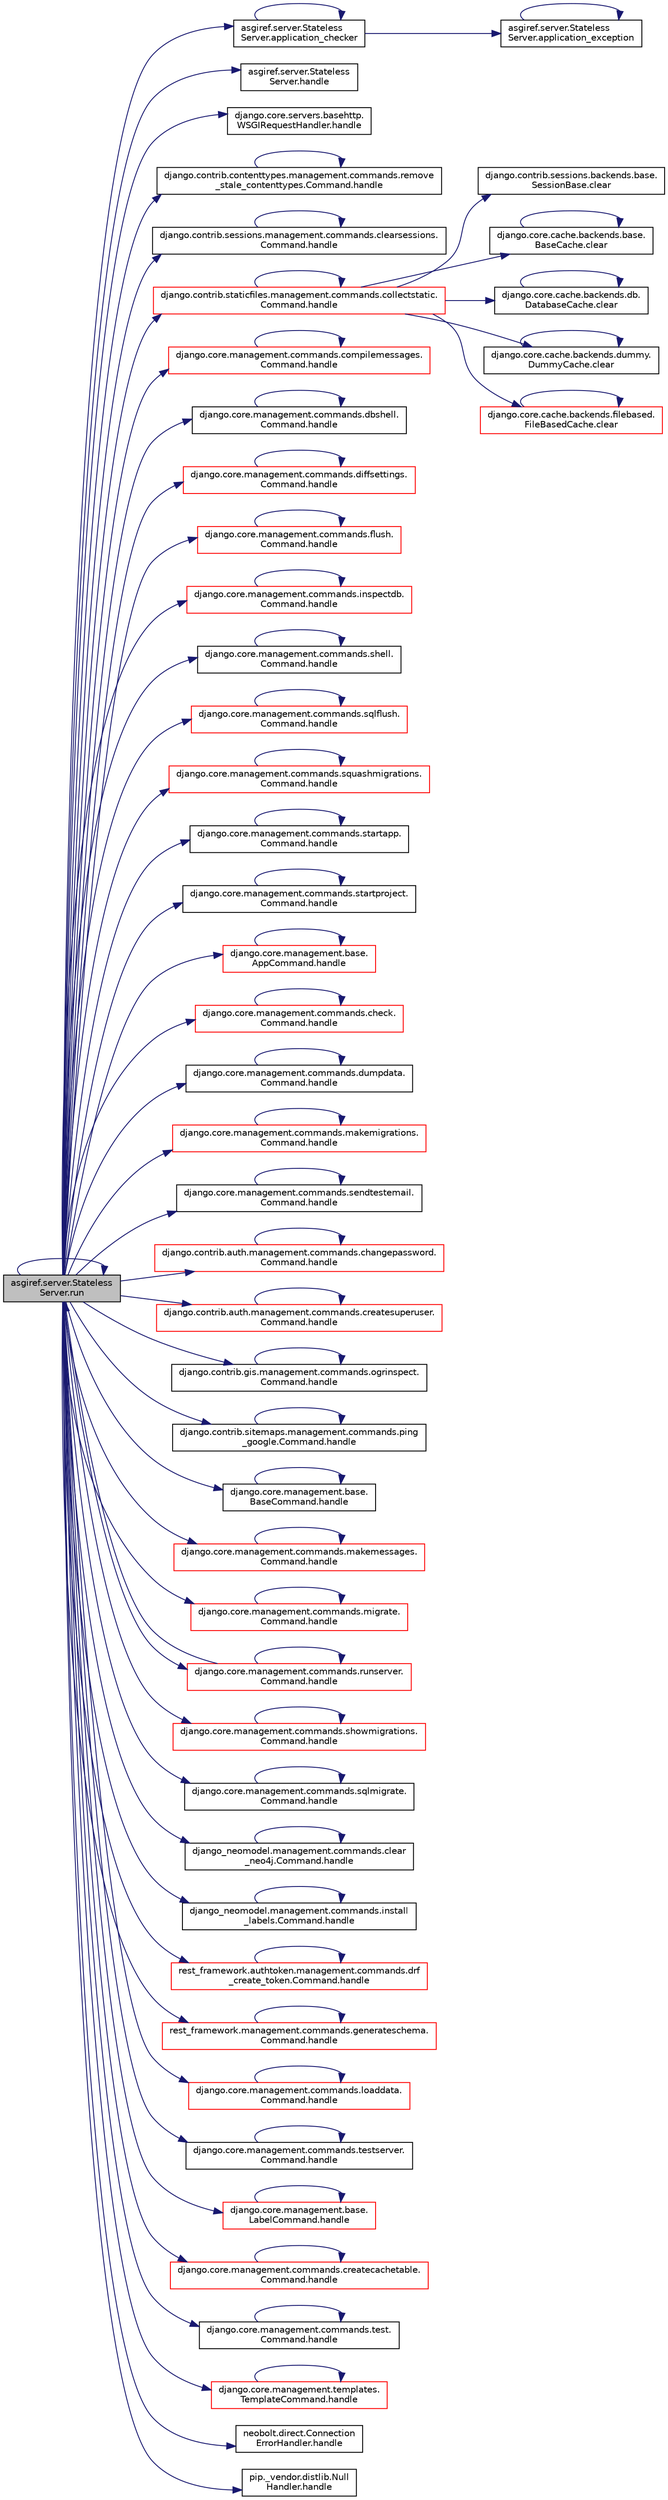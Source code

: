 digraph "asgiref.server.StatelessServer.run"
{
 // LATEX_PDF_SIZE
  edge [fontname="Helvetica",fontsize="10",labelfontname="Helvetica",labelfontsize="10"];
  node [fontname="Helvetica",fontsize="10",shape=record];
  rankdir="LR";
  Node1 [label="asgiref.server.Stateless\lServer.run",height=0.2,width=0.4,color="black", fillcolor="grey75", style="filled", fontcolor="black",tooltip="Mainloop and handling."];
  Node1 -> Node2 [color="midnightblue",fontsize="10",style="solid",fontname="Helvetica"];
  Node2 [label="asgiref.server.Stateless\lServer.application_checker",height=0.2,width=0.4,color="black", fillcolor="white", style="filled",URL="$d7/d61/classasgiref_1_1server_1_1_stateless_server.html#a43542510e6e730d4f1ad680124c4728b",tooltip=" "];
  Node2 -> Node2 [color="midnightblue",fontsize="10",style="solid",fontname="Helvetica"];
  Node2 -> Node3 [color="midnightblue",fontsize="10",style="solid",fontname="Helvetica"];
  Node3 [label="asgiref.server.Stateless\lServer.application_exception",height=0.2,width=0.4,color="black", fillcolor="white", style="filled",URL="$d7/d61/classasgiref_1_1server_1_1_stateless_server.html#a594ecc94a7bad3c2bfeb8a9d135ba284",tooltip=" "];
  Node3 -> Node3 [color="midnightblue",fontsize="10",style="solid",fontname="Helvetica"];
  Node1 -> Node4 [color="midnightblue",fontsize="10",style="solid",fontname="Helvetica"];
  Node4 [label="asgiref.server.Stateless\lServer.handle",height=0.2,width=0.4,color="black", fillcolor="white", style="filled",URL="$d7/d61/classasgiref_1_1server_1_1_stateless_server.html#af5169a21f54242abc876a4965ec2ec56",tooltip=" "];
  Node1 -> Node5 [color="midnightblue",fontsize="10",style="solid",fontname="Helvetica"];
  Node5 [label="django.core.servers.basehttp.\lWSGIRequestHandler.handle",height=0.2,width=0.4,color="black", fillcolor="white", style="filled",URL="$dd/d90/classdjango_1_1core_1_1servers_1_1basehttp_1_1_w_s_g_i_request_handler.html#afe44fd753fa48c4516c5a341c63e0bb5",tooltip=" "];
  Node1 -> Node6 [color="midnightblue",fontsize="10",style="solid",fontname="Helvetica"];
  Node6 [label="django.contrib.contenttypes.management.commands.remove\l_stale_contenttypes.Command.handle",height=0.2,width=0.4,color="black", fillcolor="white", style="filled",URL="$d2/dbd/classdjango_1_1contrib_1_1contenttypes_1_1management_1_1commands_1_1remove__stale__contenttypes_1_1_command.html#af78e72578deba3fd7d8f02038bec136f",tooltip=" "];
  Node6 -> Node6 [color="midnightblue",fontsize="10",style="solid",fontname="Helvetica"];
  Node1 -> Node7 [color="midnightblue",fontsize="10",style="solid",fontname="Helvetica"];
  Node7 [label="django.contrib.sessions.management.commands.clearsessions.\lCommand.handle",height=0.2,width=0.4,color="black", fillcolor="white", style="filled",URL="$d5/d53/classdjango_1_1contrib_1_1sessions_1_1management_1_1commands_1_1clearsessions_1_1_command.html#a1c7e725b65aa01bec7b6a0eb27137a15",tooltip=" "];
  Node7 -> Node7 [color="midnightblue",fontsize="10",style="solid",fontname="Helvetica"];
  Node1 -> Node8 [color="midnightblue",fontsize="10",style="solid",fontname="Helvetica"];
  Node8 [label="django.contrib.staticfiles.management.commands.collectstatic.\lCommand.handle",height=0.2,width=0.4,color="red", fillcolor="white", style="filled",URL="$d8/df6/classdjango_1_1contrib_1_1staticfiles_1_1management_1_1commands_1_1collectstatic_1_1_command.html#a13878bded4ab6e437894a5f2ea36adb5",tooltip=" "];
  Node8 -> Node9 [color="midnightblue",fontsize="10",style="solid",fontname="Helvetica"];
  Node9 [label="django.contrib.sessions.backends.base.\lSessionBase.clear",height=0.2,width=0.4,color="black", fillcolor="white", style="filled",URL="$d1/d6e/classdjango_1_1contrib_1_1sessions_1_1backends_1_1base_1_1_session_base.html#a9923de84b6e5c0d6bc9ecbf0778d0202",tooltip=" "];
  Node8 -> Node10 [color="midnightblue",fontsize="10",style="solid",fontname="Helvetica"];
  Node10 [label="django.core.cache.backends.base.\lBaseCache.clear",height=0.2,width=0.4,color="black", fillcolor="white", style="filled",URL="$d0/d87/classdjango_1_1core_1_1cache_1_1backends_1_1base_1_1_base_cache.html#a8791f86a6f19ce42f670986262149bc3",tooltip=" "];
  Node10 -> Node10 [color="midnightblue",fontsize="10",style="solid",fontname="Helvetica"];
  Node8 -> Node11 [color="midnightblue",fontsize="10",style="solid",fontname="Helvetica"];
  Node11 [label="django.core.cache.backends.db.\lDatabaseCache.clear",height=0.2,width=0.4,color="black", fillcolor="white", style="filled",URL="$d7/dcb/classdjango_1_1core_1_1cache_1_1backends_1_1db_1_1_database_cache.html#af511062e32fc6824af6fc1eb19548aeb",tooltip=" "];
  Node11 -> Node11 [color="midnightblue",fontsize="10",style="solid",fontname="Helvetica"];
  Node8 -> Node12 [color="midnightblue",fontsize="10",style="solid",fontname="Helvetica"];
  Node12 [label="django.core.cache.backends.dummy.\lDummyCache.clear",height=0.2,width=0.4,color="black", fillcolor="white", style="filled",URL="$d6/db9/classdjango_1_1core_1_1cache_1_1backends_1_1dummy_1_1_dummy_cache.html#a1cf55299c46a6cfea73f06a4bdcdff2f",tooltip=" "];
  Node12 -> Node12 [color="midnightblue",fontsize="10",style="solid",fontname="Helvetica"];
  Node8 -> Node13 [color="midnightblue",fontsize="10",style="solid",fontname="Helvetica"];
  Node13 [label="django.core.cache.backends.filebased.\lFileBasedCache.clear",height=0.2,width=0.4,color="red", fillcolor="white", style="filled",URL="$df/d01/classdjango_1_1core_1_1cache_1_1backends_1_1filebased_1_1_file_based_cache.html#ac167961bc9c3a1fabc5d0928eb3190c8",tooltip=" "];
  Node13 -> Node13 [color="midnightblue",fontsize="10",style="solid",fontname="Helvetica"];
  Node8 -> Node8 [color="midnightblue",fontsize="10",style="solid",fontname="Helvetica"];
  Node1 -> Node2212 [color="midnightblue",fontsize="10",style="solid",fontname="Helvetica"];
  Node2212 [label="django.core.management.commands.compilemessages.\lCommand.handle",height=0.2,width=0.4,color="red", fillcolor="white", style="filled",URL="$d2/d6e/classdjango_1_1core_1_1management_1_1commands_1_1compilemessages_1_1_command.html#ab183f499290e0988a34fc48e0bead7ee",tooltip=" "];
  Node2212 -> Node2212 [color="midnightblue",fontsize="10",style="solid",fontname="Helvetica"];
  Node1 -> Node2214 [color="midnightblue",fontsize="10",style="solid",fontname="Helvetica"];
  Node2214 [label="django.core.management.commands.dbshell.\lCommand.handle",height=0.2,width=0.4,color="black", fillcolor="white", style="filled",URL="$d2/d7d/classdjango_1_1core_1_1management_1_1commands_1_1dbshell_1_1_command.html#ab4e804ace482e3df3e7ed57de8c7d9e9",tooltip=" "];
  Node2214 -> Node2214 [color="midnightblue",fontsize="10",style="solid",fontname="Helvetica"];
  Node1 -> Node2215 [color="midnightblue",fontsize="10",style="solid",fontname="Helvetica"];
  Node2215 [label="django.core.management.commands.diffsettings.\lCommand.handle",height=0.2,width=0.4,color="red", fillcolor="white", style="filled",URL="$db/de8/classdjango_1_1core_1_1management_1_1commands_1_1diffsettings_1_1_command.html#a1eff22ba216dcba96571c0e6b5cec0b7",tooltip=" "];
  Node2215 -> Node2215 [color="midnightblue",fontsize="10",style="solid",fontname="Helvetica"];
  Node1 -> Node2218 [color="midnightblue",fontsize="10",style="solid",fontname="Helvetica"];
  Node2218 [label="django.core.management.commands.flush.\lCommand.handle",height=0.2,width=0.4,color="red", fillcolor="white", style="filled",URL="$d3/dc4/classdjango_1_1core_1_1management_1_1commands_1_1flush_1_1_command.html#a24fcf6a68e66abb0aea5a1763c7a8fe4",tooltip=" "];
  Node2218 -> Node2218 [color="midnightblue",fontsize="10",style="solid",fontname="Helvetica"];
  Node1 -> Node2219 [color="midnightblue",fontsize="10",style="solid",fontname="Helvetica"];
  Node2219 [label="django.core.management.commands.inspectdb.\lCommand.handle",height=0.2,width=0.4,color="red", fillcolor="white", style="filled",URL="$d4/d3c/classdjango_1_1core_1_1management_1_1commands_1_1inspectdb_1_1_command.html#a85c4d4a95453493b50bfbc428e534884",tooltip=" "];
  Node2219 -> Node2219 [color="midnightblue",fontsize="10",style="solid",fontname="Helvetica"];
  Node1 -> Node2232 [color="midnightblue",fontsize="10",style="solid",fontname="Helvetica"];
  Node2232 [label="django.core.management.commands.shell.\lCommand.handle",height=0.2,width=0.4,color="black", fillcolor="white", style="filled",URL="$d9/df1/classdjango_1_1core_1_1management_1_1commands_1_1shell_1_1_command.html#acc09eb92c5a7ff4f14eb408972c5f0e6",tooltip=" "];
  Node2232 -> Node2232 [color="midnightblue",fontsize="10",style="solid",fontname="Helvetica"];
  Node1 -> Node2233 [color="midnightblue",fontsize="10",style="solid",fontname="Helvetica"];
  Node2233 [label="django.core.management.commands.sqlflush.\lCommand.handle",height=0.2,width=0.4,color="red", fillcolor="white", style="filled",URL="$dc/d3f/classdjango_1_1core_1_1management_1_1commands_1_1sqlflush_1_1_command.html#a9b71da7ce0aa4824042c4c33f4f202f6",tooltip=" "];
  Node2233 -> Node2233 [color="midnightblue",fontsize="10",style="solid",fontname="Helvetica"];
  Node1 -> Node2234 [color="midnightblue",fontsize="10",style="solid",fontname="Helvetica"];
  Node2234 [label="django.core.management.commands.squashmigrations.\lCommand.handle",height=0.2,width=0.4,color="red", fillcolor="white", style="filled",URL="$d9/d4d/classdjango_1_1core_1_1management_1_1commands_1_1squashmigrations_1_1_command.html#af01dc79b19cf064fb8cb7a168eb3588c",tooltip=" "];
  Node2234 -> Node2234 [color="midnightblue",fontsize="10",style="solid",fontname="Helvetica"];
  Node1 -> Node2236 [color="midnightblue",fontsize="10",style="solid",fontname="Helvetica"];
  Node2236 [label="django.core.management.commands.startapp.\lCommand.handle",height=0.2,width=0.4,color="black", fillcolor="white", style="filled",URL="$de/da2/classdjango_1_1core_1_1management_1_1commands_1_1startapp_1_1_command.html#afb377a627bbb210e7bd56ab47a0e5294",tooltip=" "];
  Node2236 -> Node2236 [color="midnightblue",fontsize="10",style="solid",fontname="Helvetica"];
  Node1 -> Node2237 [color="midnightblue",fontsize="10",style="solid",fontname="Helvetica"];
  Node2237 [label="django.core.management.commands.startproject.\lCommand.handle",height=0.2,width=0.4,color="black", fillcolor="white", style="filled",URL="$d4/da4/classdjango_1_1core_1_1management_1_1commands_1_1startproject_1_1_command.html#aed3fff44f04f3a56e9335299c44cb7a0",tooltip=" "];
  Node2237 -> Node2237 [color="midnightblue",fontsize="10",style="solid",fontname="Helvetica"];
  Node1 -> Node2238 [color="midnightblue",fontsize="10",style="solid",fontname="Helvetica"];
  Node2238 [label="django.core.management.base.\lAppCommand.handle",height=0.2,width=0.4,color="red", fillcolor="white", style="filled",URL="$d6/d14/classdjango_1_1core_1_1management_1_1base_1_1_app_command.html#ac3fe06aaba55489030ab8ab58a728fd6",tooltip=" "];
  Node2238 -> Node2238 [color="midnightblue",fontsize="10",style="solid",fontname="Helvetica"];
  Node1 -> Node2241 [color="midnightblue",fontsize="10",style="solid",fontname="Helvetica"];
  Node2241 [label="django.core.management.commands.check.\lCommand.handle",height=0.2,width=0.4,color="red", fillcolor="white", style="filled",URL="$d0/d9d/classdjango_1_1core_1_1management_1_1commands_1_1check_1_1_command.html#a8121c351a8dacf92a6b7f022fb026263",tooltip=" "];
  Node2241 -> Node2241 [color="midnightblue",fontsize="10",style="solid",fontname="Helvetica"];
  Node1 -> Node2242 [color="midnightblue",fontsize="10",style="solid",fontname="Helvetica"];
  Node2242 [label="django.core.management.commands.dumpdata.\lCommand.handle",height=0.2,width=0.4,color="black", fillcolor="white", style="filled",URL="$db/d90/classdjango_1_1core_1_1management_1_1commands_1_1dumpdata_1_1_command.html#a59f849cf7173c75e2389d86c7f4cfce5",tooltip=" "];
  Node2242 -> Node2242 [color="midnightblue",fontsize="10",style="solid",fontname="Helvetica"];
  Node1 -> Node2243 [color="midnightblue",fontsize="10",style="solid",fontname="Helvetica"];
  Node2243 [label="django.core.management.commands.makemigrations.\lCommand.handle",height=0.2,width=0.4,color="red", fillcolor="white", style="filled",URL="$da/d20/classdjango_1_1core_1_1management_1_1commands_1_1makemigrations_1_1_command.html#a734a93928cd586e3ae48d06cba0700a5",tooltip=" "];
  Node2243 -> Node2243 [color="midnightblue",fontsize="10",style="solid",fontname="Helvetica"];
  Node1 -> Node2251 [color="midnightblue",fontsize="10",style="solid",fontname="Helvetica"];
  Node2251 [label="django.core.management.commands.sendtestemail.\lCommand.handle",height=0.2,width=0.4,color="black", fillcolor="white", style="filled",URL="$dd/daa/classdjango_1_1core_1_1management_1_1commands_1_1sendtestemail_1_1_command.html#a4d8c347f89975690a5500908369a0354",tooltip=" "];
  Node2251 -> Node2251 [color="midnightblue",fontsize="10",style="solid",fontname="Helvetica"];
  Node1 -> Node2252 [color="midnightblue",fontsize="10",style="solid",fontname="Helvetica"];
  Node2252 [label="django.contrib.auth.management.commands.changepassword.\lCommand.handle",height=0.2,width=0.4,color="red", fillcolor="white", style="filled",URL="$db/da2/classdjango_1_1contrib_1_1auth_1_1management_1_1commands_1_1changepassword_1_1_command.html#a11fb9eb9d333a5dcf89517658ffa8321",tooltip=" "];
  Node2252 -> Node2252 [color="midnightblue",fontsize="10",style="solid",fontname="Helvetica"];
  Node1 -> Node2254 [color="midnightblue",fontsize="10",style="solid",fontname="Helvetica"];
  Node2254 [label="django.contrib.auth.management.commands.createsuperuser.\lCommand.handle",height=0.2,width=0.4,color="red", fillcolor="white", style="filled",URL="$d7/d51/classdjango_1_1contrib_1_1auth_1_1management_1_1commands_1_1createsuperuser_1_1_command.html#a0d3a10842f9e2f8ea8570c0deeeb4851",tooltip=" "];
  Node2254 -> Node2254 [color="midnightblue",fontsize="10",style="solid",fontname="Helvetica"];
  Node1 -> Node2260 [color="midnightblue",fontsize="10",style="solid",fontname="Helvetica"];
  Node2260 [label="django.contrib.gis.management.commands.ogrinspect.\lCommand.handle",height=0.2,width=0.4,color="black", fillcolor="white", style="filled",URL="$dc/dbd/classdjango_1_1contrib_1_1gis_1_1management_1_1commands_1_1ogrinspect_1_1_command.html#a89fe859841caa148d7e92f0a28dbe769",tooltip=" "];
  Node2260 -> Node2260 [color="midnightblue",fontsize="10",style="solid",fontname="Helvetica"];
  Node1 -> Node2261 [color="midnightblue",fontsize="10",style="solid",fontname="Helvetica"];
  Node2261 [label="django.contrib.sitemaps.management.commands.ping\l_google.Command.handle",height=0.2,width=0.4,color="black", fillcolor="white", style="filled",URL="$dc/df0/classdjango_1_1contrib_1_1sitemaps_1_1management_1_1commands_1_1ping__google_1_1_command.html#a812c06f7c2a529da31f4fd0a45eb2376",tooltip=" "];
  Node2261 -> Node2261 [color="midnightblue",fontsize="10",style="solid",fontname="Helvetica"];
  Node1 -> Node2262 [color="midnightblue",fontsize="10",style="solid",fontname="Helvetica"];
  Node2262 [label="django.core.management.base.\lBaseCommand.handle",height=0.2,width=0.4,color="black", fillcolor="white", style="filled",URL="$db/da3/classdjango_1_1core_1_1management_1_1base_1_1_base_command.html#a4d1dd995513fbf6017729595dbae4ef3",tooltip=" "];
  Node2262 -> Node2262 [color="midnightblue",fontsize="10",style="solid",fontname="Helvetica"];
  Node1 -> Node2263 [color="midnightblue",fontsize="10",style="solid",fontname="Helvetica"];
  Node2263 [label="django.core.management.commands.makemessages.\lCommand.handle",height=0.2,width=0.4,color="red", fillcolor="white", style="filled",URL="$da/d24/classdjango_1_1core_1_1management_1_1commands_1_1makemessages_1_1_command.html#ab37071a6843655411b5200241449ea17",tooltip=" "];
  Node2263 -> Node2263 [color="midnightblue",fontsize="10",style="solid",fontname="Helvetica"];
  Node1 -> Node2273 [color="midnightblue",fontsize="10",style="solid",fontname="Helvetica"];
  Node2273 [label="django.core.management.commands.migrate.\lCommand.handle",height=0.2,width=0.4,color="red", fillcolor="white", style="filled",URL="$d2/d48/classdjango_1_1core_1_1management_1_1commands_1_1migrate_1_1_command.html#a0a514c50c496fa64329ee697cc56a11a",tooltip=" "];
  Node2273 -> Node2273 [color="midnightblue",fontsize="10",style="solid",fontname="Helvetica"];
  Node1 -> Node2280 [color="midnightblue",fontsize="10",style="solid",fontname="Helvetica"];
  Node2280 [label="django.core.management.commands.runserver.\lCommand.handle",height=0.2,width=0.4,color="red", fillcolor="white", style="filled",URL="$d7/de0/classdjango_1_1core_1_1management_1_1commands_1_1runserver_1_1_command.html#a579588cdb4e499ab94e66fbc663d986c",tooltip=" "];
  Node2280 -> Node2280 [color="midnightblue",fontsize="10",style="solid",fontname="Helvetica"];
  Node2280 -> Node1 [color="midnightblue",fontsize="10",style="solid",fontname="Helvetica"];
  Node1 -> Node2601 [color="midnightblue",fontsize="10",style="solid",fontname="Helvetica"];
  Node2601 [label="django.core.management.commands.showmigrations.\lCommand.handle",height=0.2,width=0.4,color="red", fillcolor="white", style="filled",URL="$d6/d14/classdjango_1_1core_1_1management_1_1commands_1_1showmigrations_1_1_command.html#a4a28fafc5efb26897393f4b9c3b9f34c",tooltip=" "];
  Node2601 -> Node2601 [color="midnightblue",fontsize="10",style="solid",fontname="Helvetica"];
  Node1 -> Node2605 [color="midnightblue",fontsize="10",style="solid",fontname="Helvetica"];
  Node2605 [label="django.core.management.commands.sqlmigrate.\lCommand.handle",height=0.2,width=0.4,color="black", fillcolor="white", style="filled",URL="$d0/d74/classdjango_1_1core_1_1management_1_1commands_1_1sqlmigrate_1_1_command.html#aea38aefae29b3de24ed1224d340b538e",tooltip=" "];
  Node2605 -> Node2605 [color="midnightblue",fontsize="10",style="solid",fontname="Helvetica"];
  Node1 -> Node2606 [color="midnightblue",fontsize="10",style="solid",fontname="Helvetica"];
  Node2606 [label="django_neomodel.management.commands.clear\l_neo4j.Command.handle",height=0.2,width=0.4,color="black", fillcolor="white", style="filled",URL="$d0/d45/classdjango__neomodel_1_1management_1_1commands_1_1clear__neo4j_1_1_command.html#a105f9a57f705e7249669ae75123b914e",tooltip=" "];
  Node2606 -> Node2606 [color="midnightblue",fontsize="10",style="solid",fontname="Helvetica"];
  Node1 -> Node2607 [color="midnightblue",fontsize="10",style="solid",fontname="Helvetica"];
  Node2607 [label="django_neomodel.management.commands.install\l_labels.Command.handle",height=0.2,width=0.4,color="black", fillcolor="white", style="filled",URL="$da/d3c/classdjango__neomodel_1_1management_1_1commands_1_1install__labels_1_1_command.html#a280a2ade25ffefb9f8de1a30d823c580",tooltip=" "];
  Node2607 -> Node2607 [color="midnightblue",fontsize="10",style="solid",fontname="Helvetica"];
  Node1 -> Node2608 [color="midnightblue",fontsize="10",style="solid",fontname="Helvetica"];
  Node2608 [label="rest_framework.authtoken.management.commands.drf\l_create_token.Command.handle",height=0.2,width=0.4,color="red", fillcolor="white", style="filled",URL="$d6/dd4/classrest__framework_1_1authtoken_1_1management_1_1commands_1_1drf__create__token_1_1_command.html#a8f26c9dec1212c1666f3d94529551442",tooltip=" "];
  Node2608 -> Node2608 [color="midnightblue",fontsize="10",style="solid",fontname="Helvetica"];
  Node1 -> Node2610 [color="midnightblue",fontsize="10",style="solid",fontname="Helvetica"];
  Node2610 [label="rest_framework.management.commands.generateschema.\lCommand.handle",height=0.2,width=0.4,color="red", fillcolor="white", style="filled",URL="$d5/d52/classrest__framework_1_1management_1_1commands_1_1generateschema_1_1_command.html#a52f5cf9e5ad8c452978885fb3e604f58",tooltip=" "];
  Node2610 -> Node2610 [color="midnightblue",fontsize="10",style="solid",fontname="Helvetica"];
  Node1 -> Node2614 [color="midnightblue",fontsize="10",style="solid",fontname="Helvetica"];
  Node2614 [label="django.core.management.commands.loaddata.\lCommand.handle",height=0.2,width=0.4,color="red", fillcolor="white", style="filled",URL="$d2/daa/classdjango_1_1core_1_1management_1_1commands_1_1loaddata_1_1_command.html#a858205477ca203f6b8a11440039c4919",tooltip=" "];
  Node2614 -> Node2614 [color="midnightblue",fontsize="10",style="solid",fontname="Helvetica"];
  Node1 -> Node2633 [color="midnightblue",fontsize="10",style="solid",fontname="Helvetica"];
  Node2633 [label="django.core.management.commands.testserver.\lCommand.handle",height=0.2,width=0.4,color="black", fillcolor="white", style="filled",URL="$df/d6e/classdjango_1_1core_1_1management_1_1commands_1_1testserver_1_1_command.html#ac0ecb0cce01db09e5735d47102d33d60",tooltip=" "];
  Node2633 -> Node2633 [color="midnightblue",fontsize="10",style="solid",fontname="Helvetica"];
  Node1 -> Node2634 [color="midnightblue",fontsize="10",style="solid",fontname="Helvetica"];
  Node2634 [label="django.core.management.base.\lLabelCommand.handle",height=0.2,width=0.4,color="red", fillcolor="white", style="filled",URL="$df/da6/classdjango_1_1core_1_1management_1_1base_1_1_label_command.html#af5e4850f84eb17de30f679bfda55db1a",tooltip=" "];
  Node2634 -> Node2634 [color="midnightblue",fontsize="10",style="solid",fontname="Helvetica"];
  Node1 -> Node2637 [color="midnightblue",fontsize="10",style="solid",fontname="Helvetica"];
  Node2637 [label="django.core.management.commands.createcachetable.\lCommand.handle",height=0.2,width=0.4,color="red", fillcolor="white", style="filled",URL="$d6/dd9/classdjango_1_1core_1_1management_1_1commands_1_1createcachetable_1_1_command.html#ad9dc2897bcebca81b617833b83b3f3e6",tooltip=" "];
  Node2637 -> Node2637 [color="midnightblue",fontsize="10",style="solid",fontname="Helvetica"];
  Node1 -> Node2639 [color="midnightblue",fontsize="10",style="solid",fontname="Helvetica"];
  Node2639 [label="django.core.management.commands.test.\lCommand.handle",height=0.2,width=0.4,color="black", fillcolor="white", style="filled",URL="$d6/d9c/classdjango_1_1core_1_1management_1_1commands_1_1test_1_1_command.html#a51fdd34eb9e8f1c743355dff95098477",tooltip=" "];
  Node2639 -> Node2639 [color="midnightblue",fontsize="10",style="solid",fontname="Helvetica"];
  Node1 -> Node2640 [color="midnightblue",fontsize="10",style="solid",fontname="Helvetica"];
  Node2640 [label="django.core.management.templates.\lTemplateCommand.handle",height=0.2,width=0.4,color="red", fillcolor="white", style="filled",URL="$d1/dd1/classdjango_1_1core_1_1management_1_1templates_1_1_template_command.html#a8bd0ef38d8f841d0de38bd627fde96e6",tooltip=" "];
  Node2640 -> Node2640 [color="midnightblue",fontsize="10",style="solid",fontname="Helvetica"];
  Node1 -> Node2673 [color="midnightblue",fontsize="10",style="solid",fontname="Helvetica"];
  Node2673 [label="neobolt.direct.Connection\lErrorHandler.handle",height=0.2,width=0.4,color="black", fillcolor="white", style="filled",URL="$d1/d90/classneobolt_1_1direct_1_1_connection_error_handler.html#ac8df736211d2526f41b9a539c4723a9d",tooltip=" "];
  Node1 -> Node2674 [color="midnightblue",fontsize="10",style="solid",fontname="Helvetica"];
  Node2674 [label="pip._vendor.distlib.Null\lHandler.handle",height=0.2,width=0.4,color="black", fillcolor="white", style="filled",URL="$d6/d15/classpip_1_1__vendor_1_1distlib_1_1_null_handler.html#a94b5c4ab0f9180cfb7114c112a4b3974",tooltip=" "];
  Node1 -> Node1 [color="midnightblue",fontsize="10",style="solid",fontname="Helvetica"];
}
